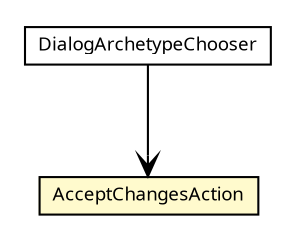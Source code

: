 #!/usr/local/bin/dot
#
# Class diagram 
# Generated by UMLGraph version R5_6 (http://www.umlgraph.org/)
#

digraph G {
	edge [fontname="Trebuchet MS",fontsize=10,labelfontname="Trebuchet MS",labelfontsize=10];
	node [fontname="Trebuchet MS",fontsize=10,shape=plaintext];
	nodesep=0.25;
	ranksep=0.5;
	// se.cambio.cds.openehr.view.dialogs.DialogArchetypeChooser
	c144826 [label=<<table title="se.cambio.cds.openehr.view.dialogs.DialogArchetypeChooser" border="0" cellborder="1" cellspacing="0" cellpadding="2" port="p" href="./DialogArchetypeChooser.html">
		<tr><td><table border="0" cellspacing="0" cellpadding="1">
<tr><td align="center" balign="center"><font face="Trebuchet MS"> DialogArchetypeChooser </font></td></tr>
		</table></td></tr>
		</table>>, URL="./DialogArchetypeChooser.html", fontname="Trebuchet MS", fontcolor="black", fontsize=9.0];
	// se.cambio.cds.openehr.view.dialogs.DialogArchetypeChooser.AcceptChangesAction
	c144827 [label=<<table title="se.cambio.cds.openehr.view.dialogs.DialogArchetypeChooser.AcceptChangesAction" border="0" cellborder="1" cellspacing="0" cellpadding="2" port="p" bgcolor="lemonChiffon" href="./DialogArchetypeChooser.AcceptChangesAction.html">
		<tr><td><table border="0" cellspacing="0" cellpadding="1">
<tr><td align="center" balign="center"><font face="Trebuchet MS"> AcceptChangesAction </font></td></tr>
		</table></td></tr>
		</table>>, URL="./DialogArchetypeChooser.AcceptChangesAction.html", fontname="Trebuchet MS", fontcolor="black", fontsize=9.0];
	// se.cambio.cds.openehr.view.dialogs.DialogArchetypeChooser NAVASSOC se.cambio.cds.openehr.view.dialogs.DialogArchetypeChooser.AcceptChangesAction
	c144826:p -> c144827:p [taillabel="", label="", headlabel="", fontname="Trebuchet MS", fontcolor="black", fontsize=10.0, color="black", arrowhead=open];
}

